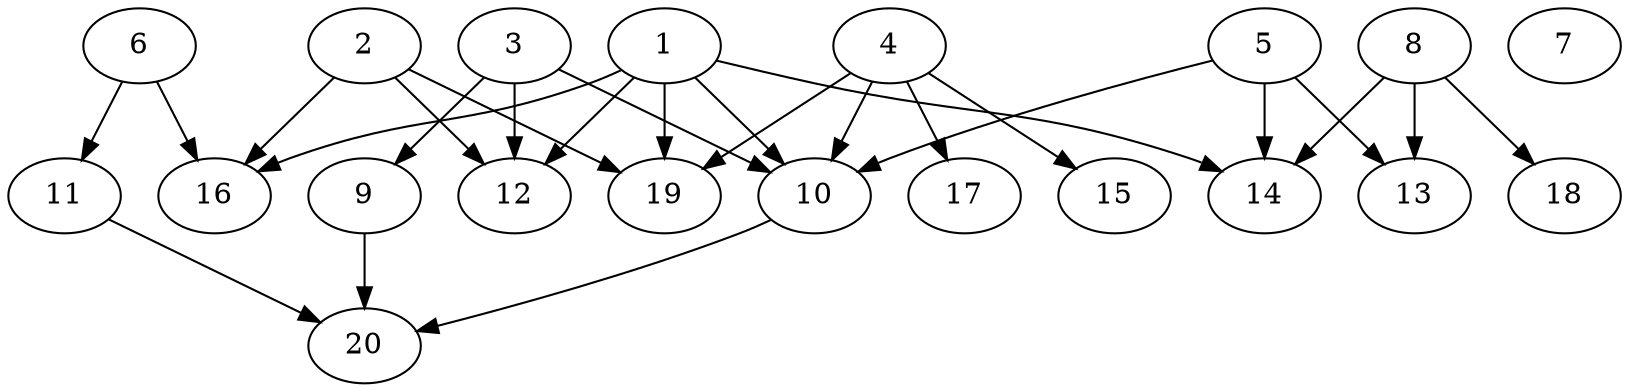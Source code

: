 // DAG automatically generated by daggen at Sat Jul 27 15:39:05 2019
// ./daggen --dot -n 20 --ccr 0.4 --fat 0.8 --regular 0.5 --density 0.4 --mindata 5242880 --maxdata 52428800 
digraph G {
  1 [size="71938560", alpha="0.05", expect_size="28775424"] 
  1 -> 10 [size ="28775424"]
  1 -> 12 [size ="28775424"]
  1 -> 14 [size ="28775424"]
  1 -> 16 [size ="28775424"]
  1 -> 19 [size ="28775424"]
  2 [size="63078400", alpha="0.01", expect_size="25231360"] 
  2 -> 12 [size ="25231360"]
  2 -> 16 [size ="25231360"]
  2 -> 19 [size ="25231360"]
  3 [size="119741440", alpha="0.20", expect_size="47896576"] 
  3 -> 9 [size ="47896576"]
  3 -> 10 [size ="47896576"]
  3 -> 12 [size ="47896576"]
  4 [size="98675200", alpha="0.11", expect_size="39470080"] 
  4 -> 10 [size ="39470080"]
  4 -> 15 [size ="39470080"]
  4 -> 17 [size ="39470080"]
  4 -> 19 [size ="39470080"]
  5 [size="118952960", alpha="0.14", expect_size="47581184"] 
  5 -> 10 [size ="47581184"]
  5 -> 13 [size ="47581184"]
  5 -> 14 [size ="47581184"]
  6 [size="49566720", alpha="0.14", expect_size="19826688"] 
  6 -> 11 [size ="19826688"]
  6 -> 16 [size ="19826688"]
  7 [size="87439360", alpha="0.08", expect_size="34975744"] 
  8 [size="72197120", alpha="0.09", expect_size="28878848"] 
  8 -> 13 [size ="28878848"]
  8 -> 14 [size ="28878848"]
  8 -> 18 [size ="28878848"]
  9 [size="40238080", alpha="0.07", expect_size="16095232"] 
  9 -> 20 [size ="16095232"]
  10 [size="29004800", alpha="0.01", expect_size="11601920"] 
  10 -> 20 [size ="11601920"]
  11 [size="116902400", alpha="0.18", expect_size="46760960"] 
  11 -> 20 [size ="46760960"]
  12 [size="28234240", alpha="0.09", expect_size="11293696"] 
  13 [size="32087040", alpha="0.07", expect_size="12834816"] 
  14 [size="30220800", alpha="0.04", expect_size="12088320"] 
  15 [size="93880320", alpha="0.15", expect_size="37552128"] 
  16 [size="60482560", alpha="0.12", expect_size="24193024"] 
  17 [size="25103360", alpha="0.14", expect_size="10041344"] 
  18 [size="70492160", alpha="0.14", expect_size="28196864"] 
  19 [size="125416960", alpha="0.08", expect_size="50166784"] 
  20 [size="50782720", alpha="0.09", expect_size="20313088"] 
}
